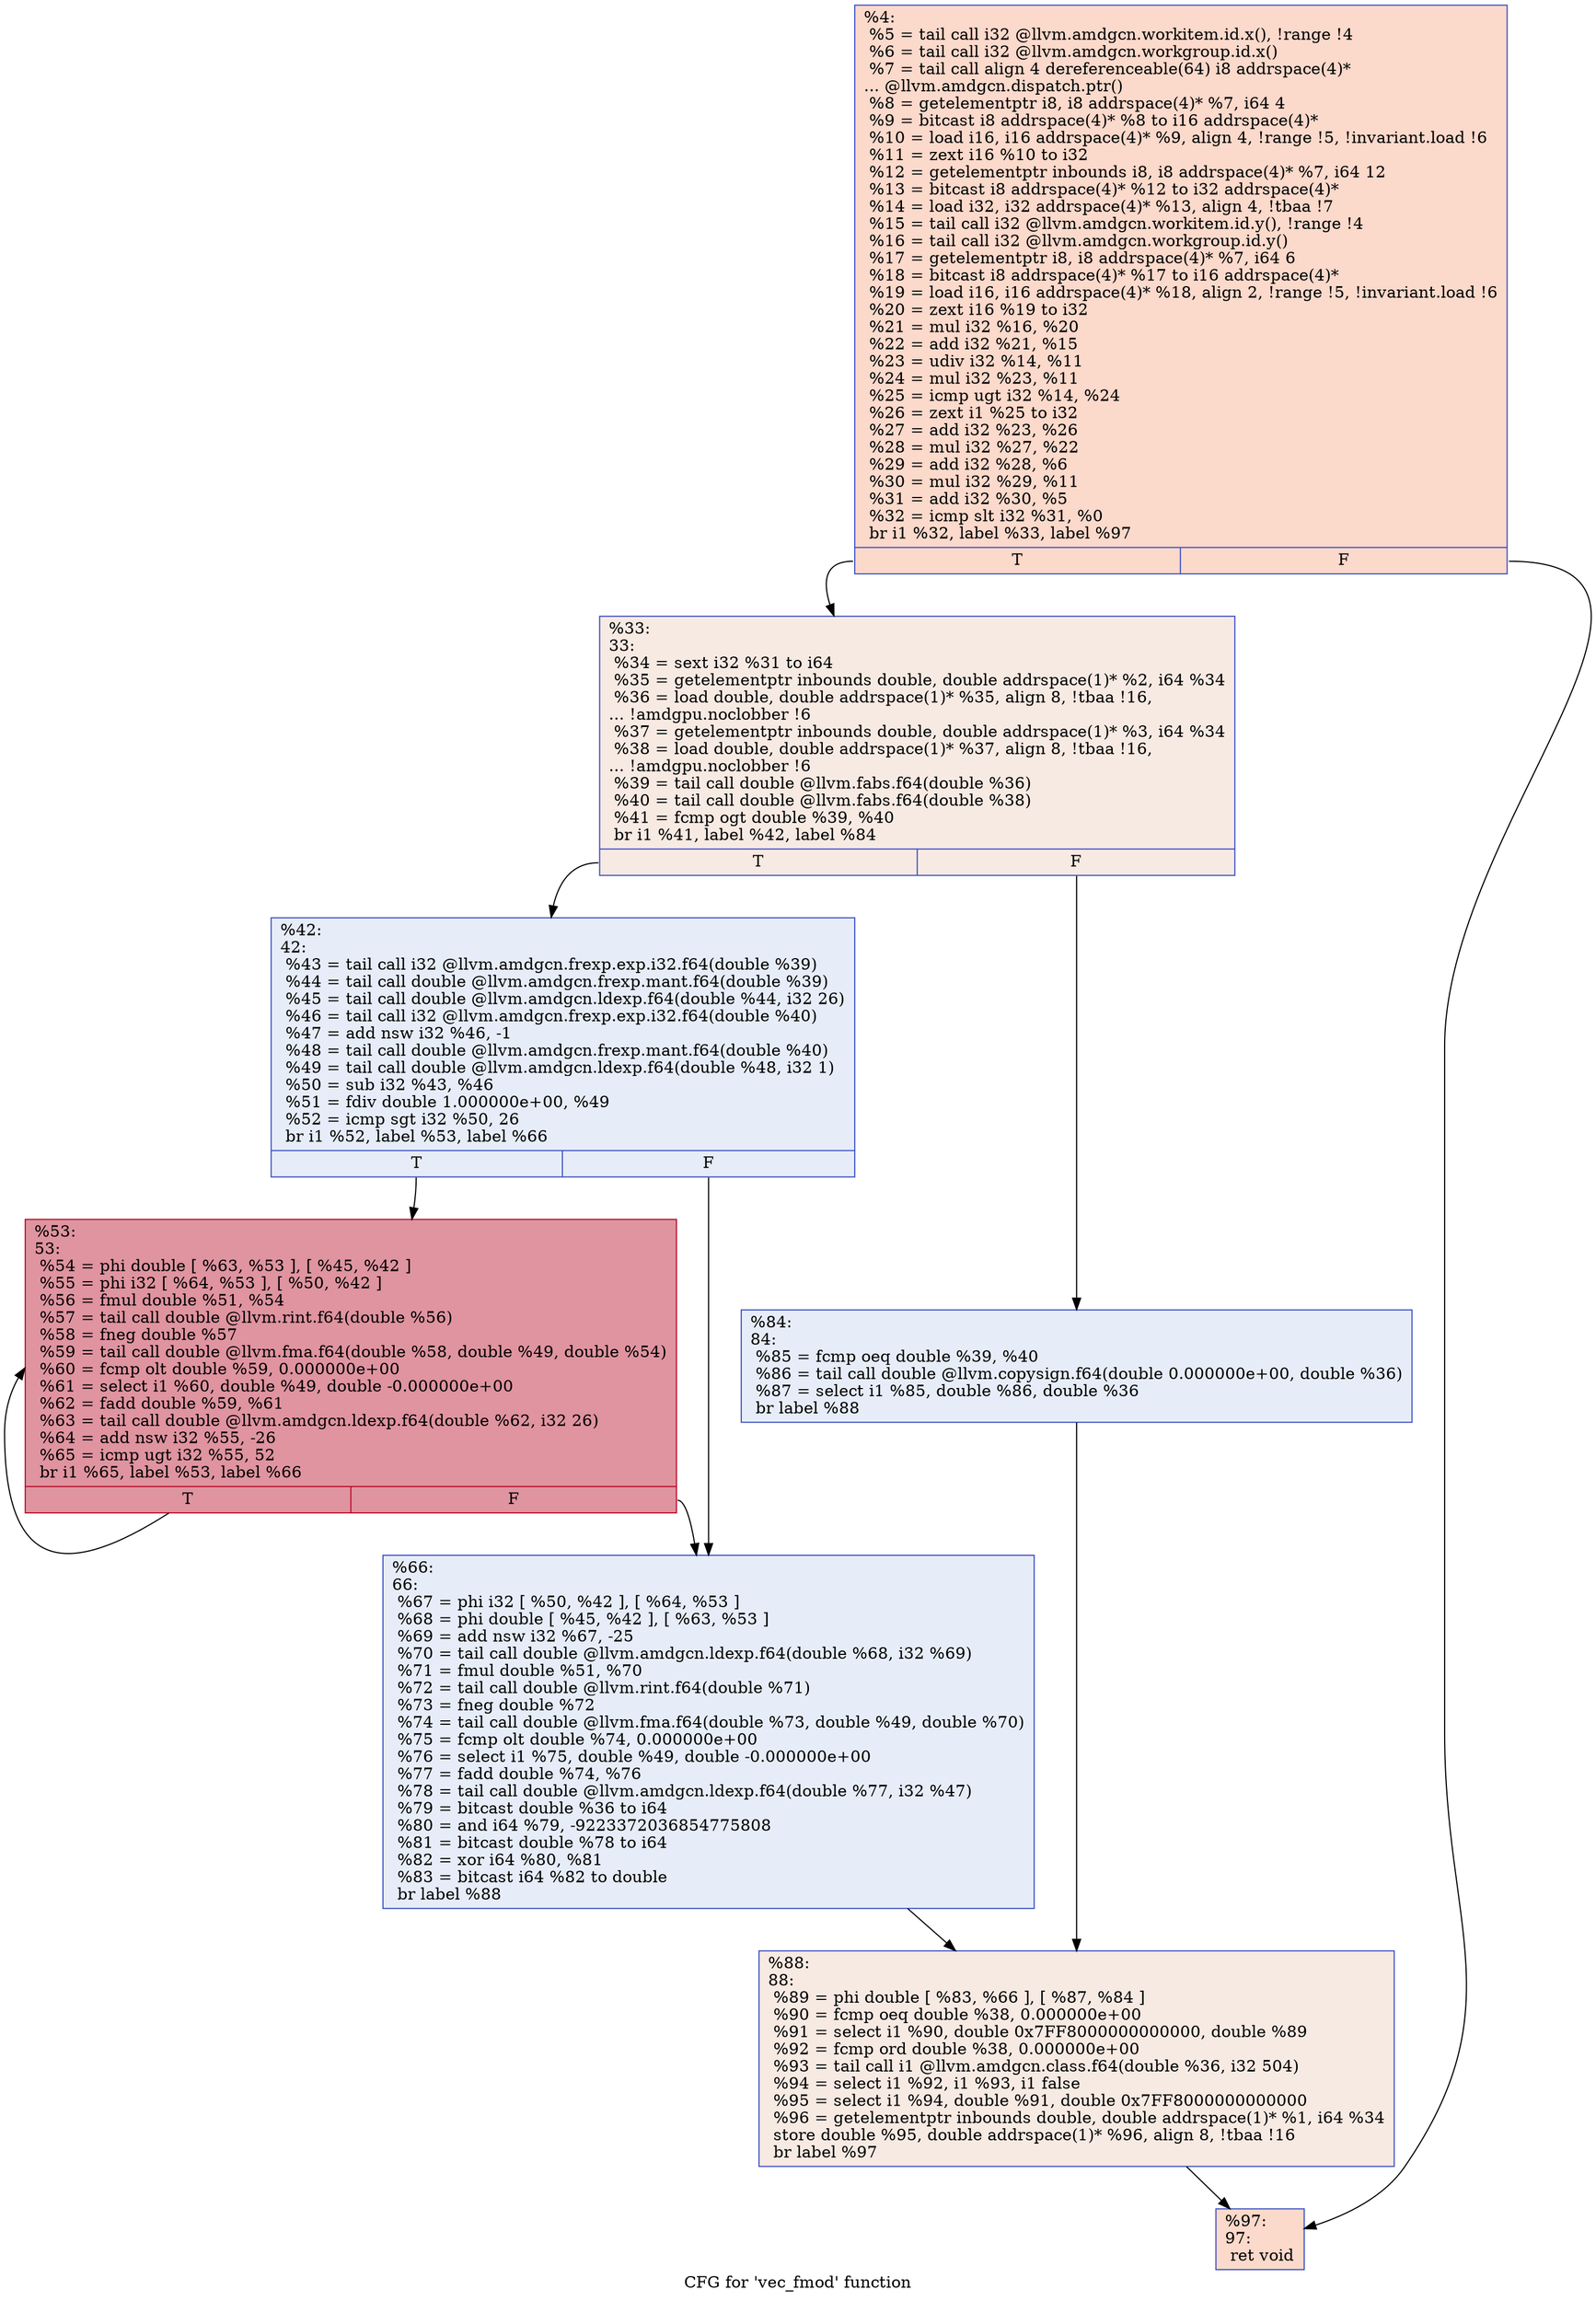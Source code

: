 digraph "CFG for 'vec_fmod' function" {
	label="CFG for 'vec_fmod' function";

	Node0x4e5a6d0 [shape=record,color="#3d50c3ff", style=filled, fillcolor="#f7a88970",label="{%4:\l  %5 = tail call i32 @llvm.amdgcn.workitem.id.x(), !range !4\l  %6 = tail call i32 @llvm.amdgcn.workgroup.id.x()\l  %7 = tail call align 4 dereferenceable(64) i8 addrspace(4)*\l... @llvm.amdgcn.dispatch.ptr()\l  %8 = getelementptr i8, i8 addrspace(4)* %7, i64 4\l  %9 = bitcast i8 addrspace(4)* %8 to i16 addrspace(4)*\l  %10 = load i16, i16 addrspace(4)* %9, align 4, !range !5, !invariant.load !6\l  %11 = zext i16 %10 to i32\l  %12 = getelementptr inbounds i8, i8 addrspace(4)* %7, i64 12\l  %13 = bitcast i8 addrspace(4)* %12 to i32 addrspace(4)*\l  %14 = load i32, i32 addrspace(4)* %13, align 4, !tbaa !7\l  %15 = tail call i32 @llvm.amdgcn.workitem.id.y(), !range !4\l  %16 = tail call i32 @llvm.amdgcn.workgroup.id.y()\l  %17 = getelementptr i8, i8 addrspace(4)* %7, i64 6\l  %18 = bitcast i8 addrspace(4)* %17 to i16 addrspace(4)*\l  %19 = load i16, i16 addrspace(4)* %18, align 2, !range !5, !invariant.load !6\l  %20 = zext i16 %19 to i32\l  %21 = mul i32 %16, %20\l  %22 = add i32 %21, %15\l  %23 = udiv i32 %14, %11\l  %24 = mul i32 %23, %11\l  %25 = icmp ugt i32 %14, %24\l  %26 = zext i1 %25 to i32\l  %27 = add i32 %23, %26\l  %28 = mul i32 %27, %22\l  %29 = add i32 %28, %6\l  %30 = mul i32 %29, %11\l  %31 = add i32 %30, %5\l  %32 = icmp slt i32 %31, %0\l  br i1 %32, label %33, label %97\l|{<s0>T|<s1>F}}"];
	Node0x4e5a6d0:s0 -> Node0x4e5d0f0;
	Node0x4e5a6d0:s1 -> Node0x4e5d180;
	Node0x4e5d0f0 [shape=record,color="#3d50c3ff", style=filled, fillcolor="#eed0c070",label="{%33:\l33:                                               \l  %34 = sext i32 %31 to i64\l  %35 = getelementptr inbounds double, double addrspace(1)* %2, i64 %34\l  %36 = load double, double addrspace(1)* %35, align 8, !tbaa !16,\l... !amdgpu.noclobber !6\l  %37 = getelementptr inbounds double, double addrspace(1)* %3, i64 %34\l  %38 = load double, double addrspace(1)* %37, align 8, !tbaa !16,\l... !amdgpu.noclobber !6\l  %39 = tail call double @llvm.fabs.f64(double %36)\l  %40 = tail call double @llvm.fabs.f64(double %38)\l  %41 = fcmp ogt double %39, %40\l  br i1 %41, label %42, label %84\l|{<s0>T|<s1>F}}"];
	Node0x4e5d0f0:s0 -> Node0x4e5f7c0;
	Node0x4e5d0f0:s1 -> Node0x4e5f850;
	Node0x4e5f7c0 [shape=record,color="#3d50c3ff", style=filled, fillcolor="#c7d7f070",label="{%42:\l42:                                               \l  %43 = tail call i32 @llvm.amdgcn.frexp.exp.i32.f64(double %39)\l  %44 = tail call double @llvm.amdgcn.frexp.mant.f64(double %39)\l  %45 = tail call double @llvm.amdgcn.ldexp.f64(double %44, i32 26)\l  %46 = tail call i32 @llvm.amdgcn.frexp.exp.i32.f64(double %40)\l  %47 = add nsw i32 %46, -1\l  %48 = tail call double @llvm.amdgcn.frexp.mant.f64(double %40)\l  %49 = tail call double @llvm.amdgcn.ldexp.f64(double %48, i32 1)\l  %50 = sub i32 %43, %46\l  %51 = fdiv double 1.000000e+00, %49\l  %52 = icmp sgt i32 %50, 26\l  br i1 %52, label %53, label %66\l|{<s0>T|<s1>F}}"];
	Node0x4e5f7c0:s0 -> Node0x4e61000;
	Node0x4e5f7c0:s1 -> Node0x4e61090;
	Node0x4e61000 [shape=record,color="#b70d28ff", style=filled, fillcolor="#b70d2870",label="{%53:\l53:                                               \l  %54 = phi double [ %63, %53 ], [ %45, %42 ]\l  %55 = phi i32 [ %64, %53 ], [ %50, %42 ]\l  %56 = fmul double %51, %54\l  %57 = tail call double @llvm.rint.f64(double %56)\l  %58 = fneg double %57\l  %59 = tail call double @llvm.fma.f64(double %58, double %49, double %54)\l  %60 = fcmp olt double %59, 0.000000e+00\l  %61 = select i1 %60, double %49, double -0.000000e+00\l  %62 = fadd double %59, %61\l  %63 = tail call double @llvm.amdgcn.ldexp.f64(double %62, i32 26)\l  %64 = add nsw i32 %55, -26\l  %65 = icmp ugt i32 %55, 52\l  br i1 %65, label %53, label %66\l|{<s0>T|<s1>F}}"];
	Node0x4e61000:s0 -> Node0x4e61000;
	Node0x4e61000:s1 -> Node0x4e61090;
	Node0x4e61090 [shape=record,color="#3d50c3ff", style=filled, fillcolor="#c7d7f070",label="{%66:\l66:                                               \l  %67 = phi i32 [ %50, %42 ], [ %64, %53 ]\l  %68 = phi double [ %45, %42 ], [ %63, %53 ]\l  %69 = add nsw i32 %67, -25\l  %70 = tail call double @llvm.amdgcn.ldexp.f64(double %68, i32 %69)\l  %71 = fmul double %51, %70\l  %72 = tail call double @llvm.rint.f64(double %71)\l  %73 = fneg double %72\l  %74 = tail call double @llvm.fma.f64(double %73, double %49, double %70)\l  %75 = fcmp olt double %74, 0.000000e+00\l  %76 = select i1 %75, double %49, double -0.000000e+00\l  %77 = fadd double %74, %76\l  %78 = tail call double @llvm.amdgcn.ldexp.f64(double %77, i32 %47)\l  %79 = bitcast double %36 to i64\l  %80 = and i64 %79, -9223372036854775808\l  %81 = bitcast double %78 to i64\l  %82 = xor i64 %80, %81\l  %83 = bitcast i64 %82 to double\l  br label %88\l}"];
	Node0x4e61090 -> Node0x4e62c40;
	Node0x4e5f850 [shape=record,color="#3d50c3ff", style=filled, fillcolor="#c7d7f070",label="{%84:\l84:                                               \l  %85 = fcmp oeq double %39, %40\l  %86 = tail call double @llvm.copysign.f64(double 0.000000e+00, double %36)\l  %87 = select i1 %85, double %86, double %36\l  br label %88\l}"];
	Node0x4e5f850 -> Node0x4e62c40;
	Node0x4e62c40 [shape=record,color="#3d50c3ff", style=filled, fillcolor="#eed0c070",label="{%88:\l88:                                               \l  %89 = phi double [ %83, %66 ], [ %87, %84 ]\l  %90 = fcmp oeq double %38, 0.000000e+00\l  %91 = select i1 %90, double 0x7FF8000000000000, double %89\l  %92 = fcmp ord double %38, 0.000000e+00\l  %93 = tail call i1 @llvm.amdgcn.class.f64(double %36, i32 504)\l  %94 = select i1 %92, i1 %93, i1 false\l  %95 = select i1 %94, double %91, double 0x7FF8000000000000\l  %96 = getelementptr inbounds double, double addrspace(1)* %1, i64 %34\l  store double %95, double addrspace(1)* %96, align 8, !tbaa !16\l  br label %97\l}"];
	Node0x4e62c40 -> Node0x4e5d180;
	Node0x4e5d180 [shape=record,color="#3d50c3ff", style=filled, fillcolor="#f7a88970",label="{%97:\l97:                                               \l  ret void\l}"];
}
